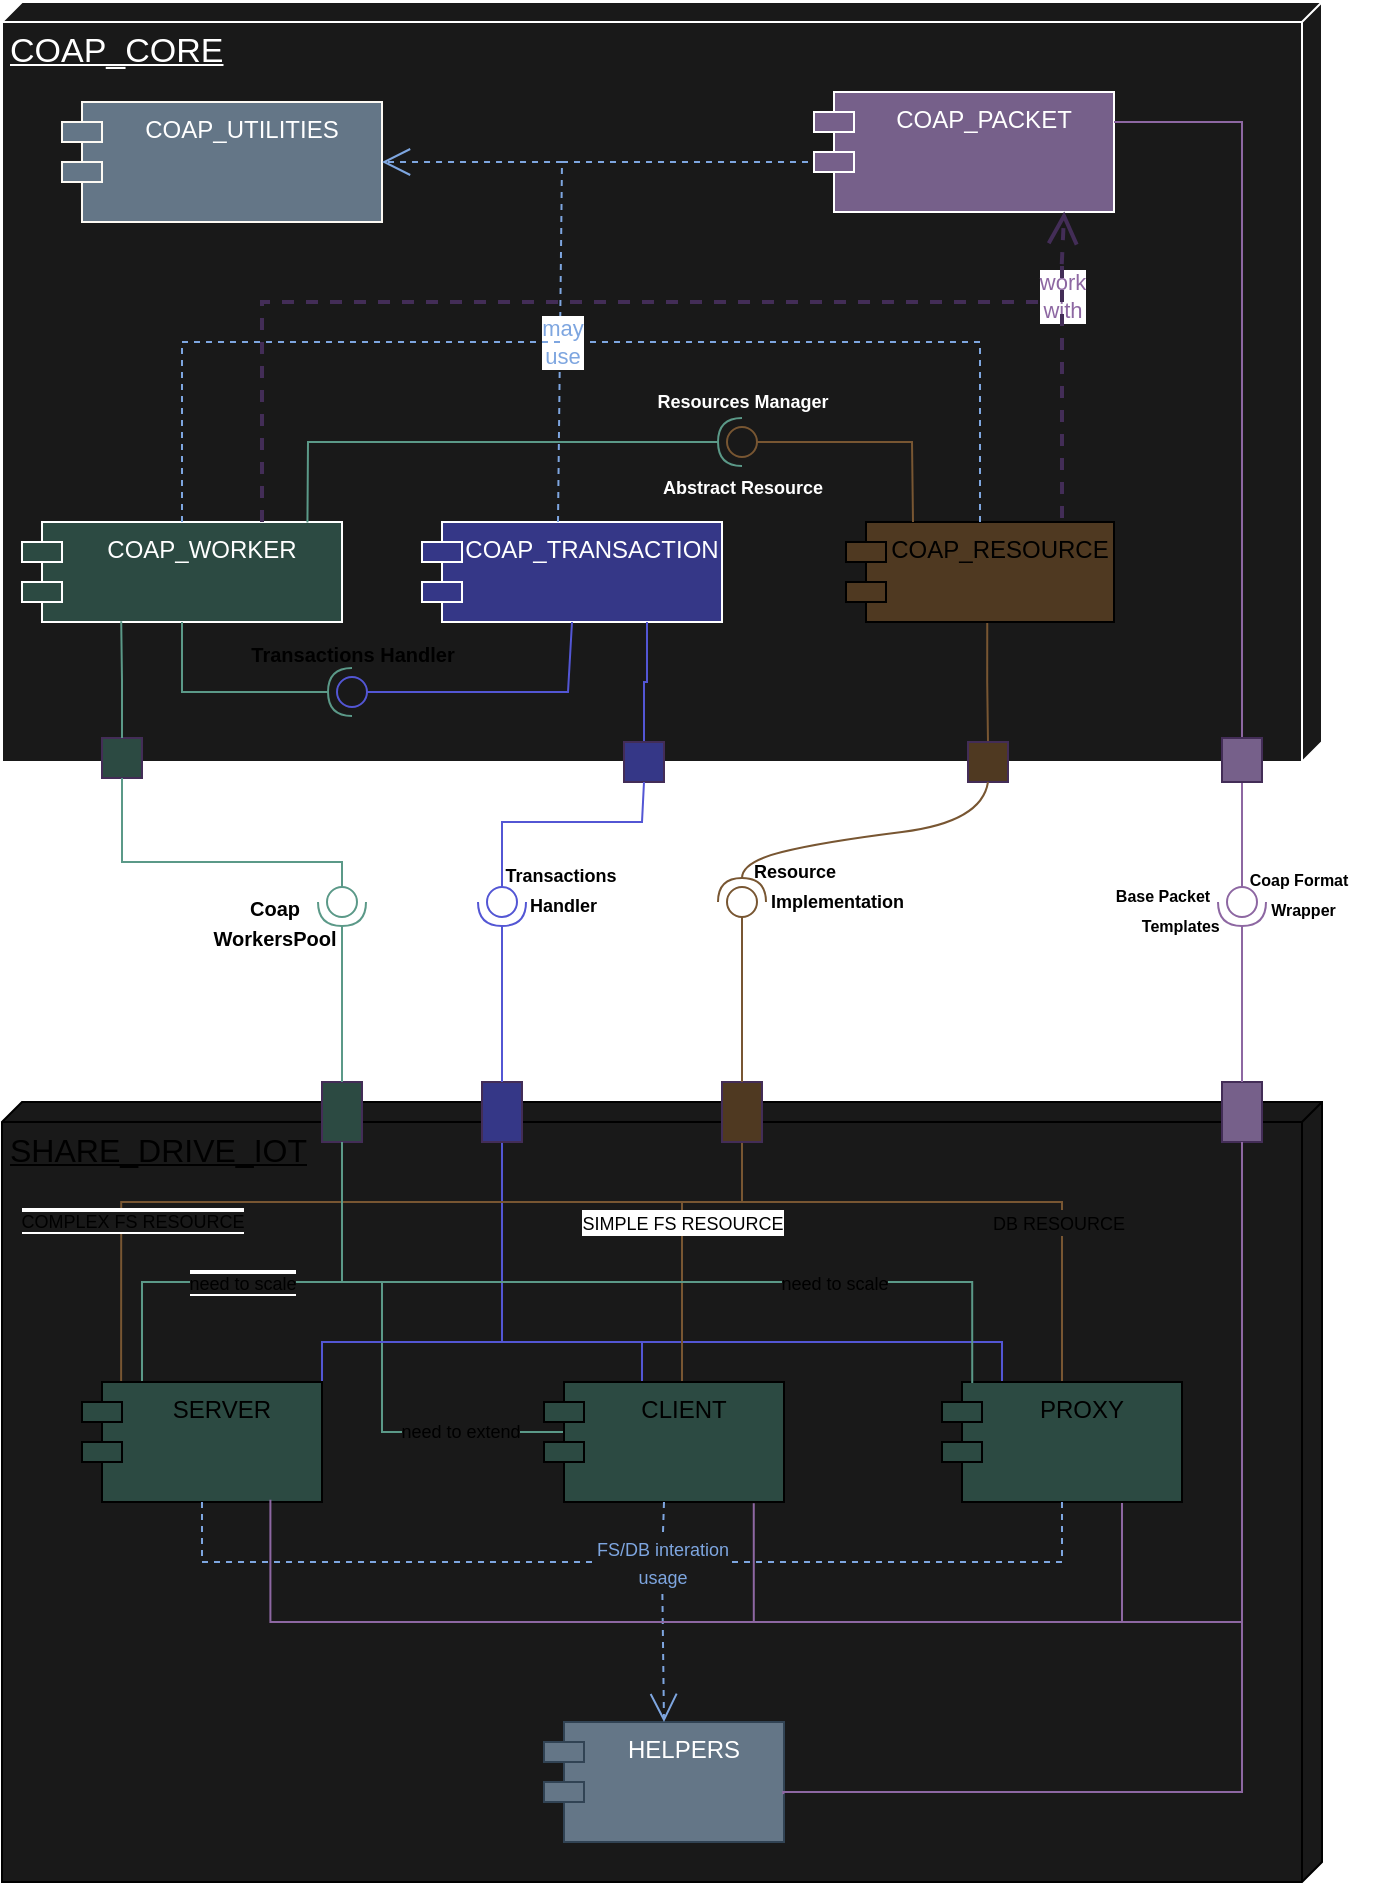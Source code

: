 <mxfile version="22.1.18" type="device">
  <diagram name="Page-1" id="5f0bae14-7c28-e335-631c-24af17079c00">
    <mxGraphModel dx="2029" dy="1170" grid="0" gridSize="10" guides="1" tooltips="1" connect="1" arrows="1" fold="1" page="0" pageScale="1" pageWidth="1100" pageHeight="850" background="none" math="0" shadow="0">
      <root>
        <mxCell id="0" />
        <mxCell id="1" parent="0" />
        <mxCell id="oWn03dGWfOZ8N2SCoiVd-1" value="&lt;font style=&quot;font-size: 17px;&quot;&gt;COAP_CORE&lt;/font&gt;" style="verticalAlign=top;align=left;spacingTop=8;spacingLeft=2;spacingRight=12;shape=cube;size=10;direction=south;fontStyle=4;html=1;whiteSpace=wrap;fillColor=#191919;fontColor=#ffffff;strokeColor=#FFFFFF;gradientColor=none;" vertex="1" parent="1">
          <mxGeometry x="360" y="190" width="660" height="380" as="geometry" />
        </mxCell>
        <mxCell id="oWn03dGWfOZ8N2SCoiVd-2" value="COAP_PACKET" style="shape=module;align=left;spacingLeft=20;align=center;verticalAlign=top;whiteSpace=wrap;html=1;fillColor=#76608a;fontColor=#ffffff;strokeColor=#ffffff;" vertex="1" parent="1">
          <mxGeometry x="766" y="235" width="150" height="60" as="geometry" />
        </mxCell>
        <mxCell id="oWn03dGWfOZ8N2SCoiVd-3" value="COAP_TRANSACTION" style="shape=module;align=left;spacingLeft=20;align=center;verticalAlign=top;whiteSpace=wrap;html=1;fillColor=#353787;fontColor=#ffffff;strokeColor=#ffffff;" vertex="1" parent="1">
          <mxGeometry x="570" y="450" width="150" height="50" as="geometry" />
        </mxCell>
        <mxCell id="oWn03dGWfOZ8N2SCoiVd-4" value="COAP_WORKER" style="shape=module;align=left;spacingLeft=20;align=center;verticalAlign=top;whiteSpace=wrap;html=1;fillColor=#2C4A42;fontColor=#ffffff;strokeColor=#ffffff;" vertex="1" parent="1">
          <mxGeometry x="370" y="450" width="160" height="50" as="geometry" />
        </mxCell>
        <mxCell id="oWn03dGWfOZ8N2SCoiVd-5" value="COAP_UTILITIES" style="shape=module;align=left;spacingLeft=20;align=center;verticalAlign=top;whiteSpace=wrap;html=1;fillColor=#647687;fontColor=#ffffff;strokeColor=#FCF9F3;" vertex="1" parent="1">
          <mxGeometry x="390" y="240" width="160" height="60" as="geometry" />
        </mxCell>
        <mxCell id="oWn03dGWfOZ8N2SCoiVd-45" style="edgeStyle=orthogonalEdgeStyle;rounded=0;orthogonalLoop=1;jettySize=auto;html=1;endArrow=none;endFill=0;strokeColor=#785632;exitX=0.527;exitY=1.001;exitDx=0;exitDy=0;exitPerimeter=0;" edge="1" parent="1" source="oWn03dGWfOZ8N2SCoiVd-6" target="oWn03dGWfOZ8N2SCoiVd-41">
          <mxGeometry relative="1" as="geometry" />
        </mxCell>
        <mxCell id="oWn03dGWfOZ8N2SCoiVd-6" value="COAP_RESOURCE" style="shape=module;align=left;spacingLeft=20;align=center;verticalAlign=top;whiteSpace=wrap;html=1;fillColor=#4F3921;" vertex="1" parent="1">
          <mxGeometry x="782" y="450" width="134" height="50" as="geometry" />
        </mxCell>
        <mxCell id="oWn03dGWfOZ8N2SCoiVd-16" value="" style="endArrow=none;endSize=12;dashed=1;html=1;rounded=0;exitX=0.5;exitY=0;exitDx=0;exitDy=0;endFill=0;strokeColor=#7EA6E0;" edge="1" parent="1" source="oWn03dGWfOZ8N2SCoiVd-6">
          <mxGeometry x="0.2" width="160" relative="1" as="geometry">
            <mxPoint x="389" y="372" as="sourcePoint" />
            <mxPoint x="640" y="360" as="targetPoint" />
            <Array as="points">
              <mxPoint x="849" y="360" />
            </Array>
            <mxPoint as="offset" />
          </mxGeometry>
        </mxCell>
        <mxCell id="oWn03dGWfOZ8N2SCoiVd-18" value="&lt;font color=&quot;#7ea6e0&quot;&gt;may&lt;br&gt;use&lt;/font&gt;" style="endArrow=open;endSize=12;dashed=1;html=1;rounded=0;entryX=1;entryY=0.5;entryDx=0;entryDy=0;fillColor=#647687;strokeColor=#7EA6E0;" edge="1" parent="1" target="oWn03dGWfOZ8N2SCoiVd-5">
          <mxGeometry x="-0.333" y="-1" width="160" relative="1" as="geometry">
            <mxPoint x="638" y="450" as="sourcePoint" />
            <mxPoint x="640.0" y="270" as="targetPoint" />
            <Array as="points">
              <mxPoint x="640" y="270" />
            </Array>
            <mxPoint as="offset" />
          </mxGeometry>
        </mxCell>
        <mxCell id="oWn03dGWfOZ8N2SCoiVd-23" value="" style="endArrow=none;endSize=15;dashed=1;html=1;rounded=0;endFill=0;entryX=0;entryY=0;entryDx=0;entryDy=35;entryPerimeter=0;startArrow=none;startFill=0;targetPerimeterSpacing=24;sourcePerimeterSpacing=13;jumpSize=6;fillColor=#647687;strokeColor=#7EA6E0;" edge="1" parent="1" target="oWn03dGWfOZ8N2SCoiVd-2">
          <mxGeometry x="0.2" width="160" relative="1" as="geometry">
            <mxPoint x="640" y="270" as="sourcePoint" />
            <mxPoint x="790.45" y="268.12" as="targetPoint" />
            <Array as="points" />
            <mxPoint as="offset" />
          </mxGeometry>
        </mxCell>
        <mxCell id="oWn03dGWfOZ8N2SCoiVd-25" value="" style="endArrow=none;endSize=12;dashed=1;html=1;rounded=0;exitX=0.5;exitY=0;exitDx=0;exitDy=0;endFill=0;strokeColor=#7EA6E0;" edge="1" parent="1" source="oWn03dGWfOZ8N2SCoiVd-4">
          <mxGeometry width="160" relative="1" as="geometry">
            <mxPoint x="430" y="440" as="sourcePoint" />
            <mxPoint x="640" y="360" as="targetPoint" />
            <Array as="points">
              <mxPoint x="450" y="360" />
            </Array>
          </mxGeometry>
        </mxCell>
        <mxCell id="oWn03dGWfOZ8N2SCoiVd-27" value="&lt;font color=&quot;#8d67a2&quot;&gt;work&lt;br&gt;with&lt;/font&gt;" style="endArrow=open;endSize=12;dashed=1;html=1;rounded=0;entryX=0.834;entryY=0.996;entryDx=0;entryDy=0;exitX=0.75;exitY=0;exitDx=0;exitDy=0;fillColor=#76608a;strokeColor=#432D57;entryPerimeter=0;strokeWidth=2;" edge="1" parent="1" source="oWn03dGWfOZ8N2SCoiVd-4" target="oWn03dGWfOZ8N2SCoiVd-2">
          <mxGeometry x="0.85" y="-1" width="160" relative="1" as="geometry">
            <mxPoint x="720" y="410" as="sourcePoint" />
            <mxPoint x="880" y="410" as="targetPoint" />
            <Array as="points">
              <mxPoint x="490" y="340" />
              <mxPoint x="889" y="340" />
            </Array>
            <mxPoint as="offset" />
          </mxGeometry>
        </mxCell>
        <mxCell id="oWn03dGWfOZ8N2SCoiVd-28" value="" style="endArrow=none;endSize=12;dashed=1;html=1;rounded=0;exitX=0.806;exitY=-0.04;exitDx=0;exitDy=0;endFill=0;fillColor=#76608a;strokeColor=#432D57;strokeWidth=2;exitPerimeter=0;" edge="1" parent="1" source="oWn03dGWfOZ8N2SCoiVd-6">
          <mxGeometry width="160" relative="1" as="geometry">
            <mxPoint x="881.5" y="450" as="sourcePoint" />
            <mxPoint x="890" y="320" as="targetPoint" />
          </mxGeometry>
        </mxCell>
        <mxCell id="oWn03dGWfOZ8N2SCoiVd-29" value="" style="rounded=0;orthogonalLoop=1;jettySize=auto;html=1;endArrow=halfCircle;endFill=0;endSize=10;strokeWidth=1;sketch=0;exitX=0.5;exitY=1;exitDx=0;exitDy=0;strokeColor=#5B9988;" edge="1" target="oWn03dGWfOZ8N2SCoiVd-31" parent="1" source="oWn03dGWfOZ8N2SCoiVd-4">
          <mxGeometry relative="1" as="geometry">
            <mxPoint x="730" y="345" as="sourcePoint" />
            <Array as="points">
              <mxPoint x="450" y="535" />
            </Array>
          </mxGeometry>
        </mxCell>
        <mxCell id="oWn03dGWfOZ8N2SCoiVd-30" value="" style="rounded=0;orthogonalLoop=1;jettySize=auto;html=1;endArrow=oval;endFill=0;sketch=0;sourcePerimeterSpacing=0;targetPerimeterSpacing=0;endSize=15;exitX=0.5;exitY=1;exitDx=0;exitDy=0;strokeColor=#5356D4;" edge="1" target="oWn03dGWfOZ8N2SCoiVd-31" parent="1" source="oWn03dGWfOZ8N2SCoiVd-3">
          <mxGeometry relative="1" as="geometry">
            <mxPoint x="690" y="345" as="sourcePoint" />
            <Array as="points">
              <mxPoint x="643" y="535" />
            </Array>
          </mxGeometry>
        </mxCell>
        <mxCell id="oWn03dGWfOZ8N2SCoiVd-31" value="" style="ellipse;whiteSpace=wrap;html=1;align=center;aspect=fixed;fillColor=none;strokeColor=none;resizable=0;perimeter=centerPerimeter;rotatable=0;allowArrows=0;points=[];outlineConnect=1;" vertex="1" parent="1">
          <mxGeometry x="530" y="530" width="10" height="10" as="geometry" />
        </mxCell>
        <mxCell id="oWn03dGWfOZ8N2SCoiVd-32" value="&lt;font style=&quot;font-size: 10px;&quot;&gt;Transactions Handler&lt;/font&gt;" style="text;align=center;fontStyle=1;verticalAlign=middle;spacingLeft=3;spacingRight=3;strokeColor=none;rotatable=0;points=[[0,0.5],[1,0.5]];portConstraint=eastwest;html=1;fillColor=none;" vertex="1" parent="1">
          <mxGeometry x="485" y="510" width="100" height="12" as="geometry" />
        </mxCell>
        <mxCell id="oWn03dGWfOZ8N2SCoiVd-64" style="edgeStyle=orthogonalEdgeStyle;rounded=0;orthogonalLoop=1;jettySize=auto;html=1;entryX=1;entryY=0.25;entryDx=0;entryDy=0;strokeColor=#8D67A2;endArrow=none;endFill=0;exitX=0.5;exitY=0;exitDx=0;exitDy=0;" edge="1" parent="1" source="oWn03dGWfOZ8N2SCoiVd-68" target="oWn03dGWfOZ8N2SCoiVd-2">
          <mxGeometry relative="1" as="geometry" />
        </mxCell>
        <mxCell id="oWn03dGWfOZ8N2SCoiVd-37" value="" style="rounded=0;orthogonalLoop=1;jettySize=auto;html=1;endArrow=halfCircle;endFill=0;endSize=10;strokeWidth=1;sketch=0;exitX=0.892;exitY=0.006;exitDx=0;exitDy=0;exitPerimeter=0;strokeColor=#5B9988;" edge="1" parent="1" source="oWn03dGWfOZ8N2SCoiVd-4">
          <mxGeometry relative="1" as="geometry">
            <mxPoint x="820" y="485" as="sourcePoint" />
            <mxPoint x="730" y="410" as="targetPoint" />
            <Array as="points">
              <mxPoint x="513" y="410" />
            </Array>
          </mxGeometry>
        </mxCell>
        <mxCell id="oWn03dGWfOZ8N2SCoiVd-38" value="" style="rounded=0;orthogonalLoop=1;jettySize=auto;html=1;endArrow=oval;endFill=0;sketch=0;sourcePerimeterSpacing=0;targetPerimeterSpacing=0;endSize=15;exitX=0.25;exitY=0;exitDx=0;exitDy=0;fillColor=#a0522d;strokeColor=#785632;" edge="1" parent="1" source="oWn03dGWfOZ8N2SCoiVd-6">
          <mxGeometry relative="1" as="geometry">
            <mxPoint x="780" y="485" as="sourcePoint" />
            <mxPoint x="730" y="410" as="targetPoint" />
            <Array as="points">
              <mxPoint x="815" y="410" />
            </Array>
          </mxGeometry>
        </mxCell>
        <mxCell id="oWn03dGWfOZ8N2SCoiVd-39" value="" style="ellipse;whiteSpace=wrap;html=1;align=center;aspect=fixed;fillColor=none;strokeColor=none;resizable=0;perimeter=centerPerimeter;rotatable=0;allowArrows=0;points=[];outlineConnect=1;" vertex="1" parent="1">
          <mxGeometry x="766" y="420" width="10" height="10" as="geometry" />
        </mxCell>
        <mxCell id="oWn03dGWfOZ8N2SCoiVd-40" value="&lt;font style=&quot;font-size: 9px;&quot;&gt;&lt;font style=&quot;font-size: 9px;&quot; color=&quot;#ffffff&quot;&gt;Resources Manager&lt;br&gt;&lt;br&gt;&lt;br&gt;Abstract Resource&lt;/font&gt;&lt;br&gt;&lt;/font&gt;" style="text;align=center;fontStyle=1;verticalAlign=middle;spacingLeft=3;spacingRight=3;strokeColor=none;rotatable=0;points=[[0,0.5],[1,0.5]];portConstraint=eastwest;html=1;fillColor=none;fontColor=#000000;" vertex="1" parent="1">
          <mxGeometry x="680" y="380" width="100" height="60" as="geometry" />
        </mxCell>
        <mxCell id="oWn03dGWfOZ8N2SCoiVd-41" value="" style="rounded=0;whiteSpace=wrap;html=1;fillColor=#4F3921;fontColor=#ffffff;strokeColor=#432D57;" vertex="1" parent="1">
          <mxGeometry x="843" y="560" width="20" height="20" as="geometry" />
        </mxCell>
        <mxCell id="oWn03dGWfOZ8N2SCoiVd-50" style="edgeStyle=orthogonalEdgeStyle;rounded=0;orthogonalLoop=1;jettySize=auto;html=1;entryX=0.75;entryY=1;entryDx=0;entryDy=0;endArrow=none;endFill=0;strokeColor=#5356D4;" edge="1" parent="1" source="oWn03dGWfOZ8N2SCoiVd-42" target="oWn03dGWfOZ8N2SCoiVd-3">
          <mxGeometry relative="1" as="geometry" />
        </mxCell>
        <mxCell id="oWn03dGWfOZ8N2SCoiVd-42" value="" style="rounded=0;whiteSpace=wrap;html=1;fillColor=#353787;fontColor=#ffffff;strokeColor=#432D57;" vertex="1" parent="1">
          <mxGeometry x="671" y="560" width="20" height="20" as="geometry" />
        </mxCell>
        <mxCell id="oWn03dGWfOZ8N2SCoiVd-43" value="" style="rounded=0;whiteSpace=wrap;html=1;fillColor=#2C4A42;fontColor=#ffffff;strokeColor=#432D57;" vertex="1" parent="1">
          <mxGeometry x="410" y="558" width="20" height="20" as="geometry" />
        </mxCell>
        <mxCell id="oWn03dGWfOZ8N2SCoiVd-46" value="" style="rounded=0;orthogonalLoop=1;jettySize=auto;html=1;endArrow=halfCircle;endFill=0;endSize=10;strokeWidth=1;sketch=0;fontSize=12;curved=1;exitX=0.5;exitY=1;exitDx=0;exitDy=0;strokeColor=#785632;" edge="1" parent="1" source="oWn03dGWfOZ8N2SCoiVd-41">
          <mxGeometry relative="1" as="geometry">
            <mxPoint x="855" y="575" as="sourcePoint" />
            <mxPoint x="730" y="640" as="targetPoint" />
            <Array as="points">
              <mxPoint x="850" y="600" />
              <mxPoint x="770" y="610" />
              <mxPoint x="730" y="620" />
            </Array>
          </mxGeometry>
        </mxCell>
        <mxCell id="oWn03dGWfOZ8N2SCoiVd-47" value="" style="ellipse;whiteSpace=wrap;html=1;align=center;aspect=fixed;fillColor=none;strokeColor=none;resizable=0;perimeter=centerPerimeter;rotatable=0;allowArrows=0;points=[];outlineConnect=1;" vertex="1" parent="1">
          <mxGeometry x="830" y="570" width="10" height="10" as="geometry" />
        </mxCell>
        <mxCell id="oWn03dGWfOZ8N2SCoiVd-51" style="edgeStyle=orthogonalEdgeStyle;rounded=0;orthogonalLoop=1;jettySize=auto;html=1;entryX=0.31;entryY=0.993;entryDx=0;entryDy=0;entryPerimeter=0;endArrow=none;endFill=0;strokeColor=#5B9988;" edge="1" parent="1" source="oWn03dGWfOZ8N2SCoiVd-43" target="oWn03dGWfOZ8N2SCoiVd-4">
          <mxGeometry relative="1" as="geometry" />
        </mxCell>
        <mxCell id="oWn03dGWfOZ8N2SCoiVd-53" value="" style="ellipse;whiteSpace=wrap;html=1;align=center;aspect=fixed;fillColor=none;strokeColor=none;resizable=0;perimeter=centerPerimeter;rotatable=0;allowArrows=0;points=[];outlineConnect=1;" vertex="1" parent="1">
          <mxGeometry x="670" y="510" width="10" height="10" as="geometry" />
        </mxCell>
        <mxCell id="oWn03dGWfOZ8N2SCoiVd-57" value="" style="rounded=0;orthogonalLoop=1;jettySize=auto;html=1;endArrow=oval;endFill=0;sketch=0;sourcePerimeterSpacing=0;targetPerimeterSpacing=0;endSize=15;exitX=0.5;exitY=1;exitDx=0;exitDy=0;strokeColor=#5B9988;" edge="1" parent="1" source="oWn03dGWfOZ8N2SCoiVd-43">
          <mxGeometry relative="1" as="geometry">
            <mxPoint x="660" y="515" as="sourcePoint" />
            <mxPoint x="530" y="640" as="targetPoint" />
            <Array as="points">
              <mxPoint x="420" y="620" />
              <mxPoint x="530" y="620" />
            </Array>
          </mxGeometry>
        </mxCell>
        <mxCell id="oWn03dGWfOZ8N2SCoiVd-58" value="" style="ellipse;whiteSpace=wrap;html=1;align=center;aspect=fixed;fillColor=none;strokeColor=none;resizable=0;perimeter=centerPerimeter;rotatable=0;allowArrows=0;points=[];outlineConnect=1;" vertex="1" parent="1">
          <mxGeometry x="675" y="510" width="10" height="10" as="geometry" />
        </mxCell>
        <mxCell id="oWn03dGWfOZ8N2SCoiVd-60" value="" style="rounded=0;orthogonalLoop=1;jettySize=auto;html=1;endArrow=oval;endFill=0;sketch=0;sourcePerimeterSpacing=0;targetPerimeterSpacing=0;endSize=15;exitX=0.5;exitY=1;exitDx=0;exitDy=0;strokeColor=#5356D4;strokeWidth=1;" edge="1" parent="1" source="oWn03dGWfOZ8N2SCoiVd-42">
          <mxGeometry relative="1" as="geometry">
            <mxPoint x="671" y="625" as="sourcePoint" />
            <mxPoint x="610" y="640" as="targetPoint" />
            <Array as="points">
              <mxPoint x="680" y="600" />
              <mxPoint x="610" y="600" />
            </Array>
          </mxGeometry>
        </mxCell>
        <mxCell id="oWn03dGWfOZ8N2SCoiVd-61" value="" style="ellipse;whiteSpace=wrap;html=1;align=center;aspect=fixed;fillColor=none;strokeColor=none;resizable=0;perimeter=centerPerimeter;rotatable=0;allowArrows=0;points=[];outlineConnect=1;" vertex="1" parent="1">
          <mxGeometry x="686" y="620" width="10" height="10" as="geometry" />
        </mxCell>
        <mxCell id="oWn03dGWfOZ8N2SCoiVd-67" value="" style="rounded=0;orthogonalLoop=1;jettySize=auto;html=1;endArrow=oval;endFill=0;sketch=0;sourcePerimeterSpacing=0;targetPerimeterSpacing=0;endSize=15;exitX=0.5;exitY=1;exitDx=0;exitDy=0;strokeColor=#8D67A2;fillColor=#76608a;" edge="1" parent="1" source="oWn03dGWfOZ8N2SCoiVd-68">
          <mxGeometry relative="1" as="geometry">
            <mxPoint x="1030.0" y="387.0" as="sourcePoint" />
            <mxPoint x="980" y="640" as="targetPoint" />
            <Array as="points">
              <mxPoint x="980" y="600" />
              <mxPoint x="980" y="610" />
            </Array>
          </mxGeometry>
        </mxCell>
        <mxCell id="oWn03dGWfOZ8N2SCoiVd-68" value="" style="rounded=0;whiteSpace=wrap;html=1;fillColor=#76608a;fontColor=#ffffff;strokeColor=#432D57;" vertex="1" parent="1">
          <mxGeometry x="970" y="558" width="20" height="22" as="geometry" />
        </mxCell>
        <mxCell id="oWn03dGWfOZ8N2SCoiVd-70" value="&lt;font style=&quot;font-size: 16px;&quot;&gt;SHARE_DRIVE_IOT&lt;/font&gt;" style="verticalAlign=top;align=left;spacingTop=8;spacingLeft=2;spacingRight=12;shape=cube;size=10;direction=south;fontStyle=4;html=1;whiteSpace=wrap;fillColor=#191919;" vertex="1" parent="1">
          <mxGeometry x="360" y="740" width="660" height="390" as="geometry" />
        </mxCell>
        <mxCell id="oWn03dGWfOZ8N2SCoiVd-111" style="edgeStyle=orthogonalEdgeStyle;rounded=0;orthogonalLoop=1;jettySize=auto;html=1;exitX=0.5;exitY=1;exitDx=0;exitDy=0;endArrow=none;endFill=0;strokeColor=#5B9988;entryX=0.25;entryY=0;entryDx=0;entryDy=0;" edge="1" parent="1" source="oWn03dGWfOZ8N2SCoiVd-71" target="oWn03dGWfOZ8N2SCoiVd-92">
          <mxGeometry relative="1" as="geometry">
            <Array as="points">
              <mxPoint x="530" y="830" />
              <mxPoint x="430" y="830" />
            </Array>
          </mxGeometry>
        </mxCell>
        <mxCell id="oWn03dGWfOZ8N2SCoiVd-112" value="&lt;font style=&quot;font-size: 9px; background-color: rgb(25, 25, 25);&quot;&gt;need to scale&lt;/font&gt;" style="edgeLabel;html=1;align=center;verticalAlign=middle;resizable=0;points=[];" vertex="1" connectable="0" parent="oWn03dGWfOZ8N2SCoiVd-111">
          <mxGeometry x="-0.026" y="3" relative="1" as="geometry">
            <mxPoint x="-13" y="-3" as="offset" />
          </mxGeometry>
        </mxCell>
        <mxCell id="oWn03dGWfOZ8N2SCoiVd-113" style="edgeStyle=orthogonalEdgeStyle;rounded=0;orthogonalLoop=1;jettySize=auto;html=1;exitX=0.5;exitY=1;exitDx=0;exitDy=0;entryX=0.084;entryY=0.411;entryDx=0;entryDy=0;endArrow=none;endFill=0;strokeColor=#5B9988;entryPerimeter=0;" edge="1" parent="1" source="oWn03dGWfOZ8N2SCoiVd-71" target="oWn03dGWfOZ8N2SCoiVd-93">
          <mxGeometry relative="1" as="geometry">
            <Array as="points">
              <mxPoint x="530" y="830" />
              <mxPoint x="550" y="830" />
              <mxPoint x="550" y="905" />
              <mxPoint x="661" y="905" />
            </Array>
          </mxGeometry>
        </mxCell>
        <mxCell id="oWn03dGWfOZ8N2SCoiVd-114" value="&lt;font style=&quot;font-size: 9px;&quot;&gt;need to extend&lt;/font&gt;" style="edgeLabel;html=1;align=center;verticalAlign=middle;resizable=0;points=[];labelBackgroundColor=#191919;" vertex="1" connectable="0" parent="oWn03dGWfOZ8N2SCoiVd-113">
          <mxGeometry x="0.377" y="1" relative="1" as="geometry">
            <mxPoint as="offset" />
          </mxGeometry>
        </mxCell>
        <mxCell id="oWn03dGWfOZ8N2SCoiVd-71" value="" style="rounded=0;whiteSpace=wrap;html=1;fillColor=#2C4A42;fontColor=#ffffff;strokeColor=#432D57;" vertex="1" parent="1">
          <mxGeometry x="520" y="730" width="20" height="30" as="geometry" />
        </mxCell>
        <mxCell id="oWn03dGWfOZ8N2SCoiVd-106" style="edgeStyle=orthogonalEdgeStyle;rounded=0;orthogonalLoop=1;jettySize=auto;html=1;exitX=0.5;exitY=1;exitDx=0;exitDy=0;entryX=0.397;entryY=0.006;entryDx=0;entryDy=0;endArrow=none;endFill=0;strokeColor=#5356D4;entryPerimeter=0;" edge="1" parent="1" source="oWn03dGWfOZ8N2SCoiVd-72" target="oWn03dGWfOZ8N2SCoiVd-93">
          <mxGeometry relative="1" as="geometry">
            <Array as="points">
              <mxPoint x="610" y="860" />
              <mxPoint x="680" y="860" />
              <mxPoint x="680" y="880" />
            </Array>
          </mxGeometry>
        </mxCell>
        <mxCell id="oWn03dGWfOZ8N2SCoiVd-107" style="edgeStyle=orthogonalEdgeStyle;rounded=0;orthogonalLoop=1;jettySize=auto;html=1;exitX=0.5;exitY=1;exitDx=0;exitDy=0;entryX=0.25;entryY=0;entryDx=0;entryDy=0;startArrow=none;startFill=0;endArrow=none;endFill=0;strokeColor=#5356D4;" edge="1" parent="1" source="oWn03dGWfOZ8N2SCoiVd-72" target="oWn03dGWfOZ8N2SCoiVd-94">
          <mxGeometry relative="1" as="geometry">
            <Array as="points">
              <mxPoint x="610" y="860" />
              <mxPoint x="860" y="860" />
            </Array>
          </mxGeometry>
        </mxCell>
        <mxCell id="oWn03dGWfOZ8N2SCoiVd-72" value="" style="rounded=0;whiteSpace=wrap;html=1;fillColor=#353787;fontColor=#ffffff;strokeColor=#432D57;" vertex="1" parent="1">
          <mxGeometry x="600" y="730" width="20" height="30" as="geometry" />
        </mxCell>
        <mxCell id="oWn03dGWfOZ8N2SCoiVd-96" style="edgeStyle=orthogonalEdgeStyle;rounded=0;orthogonalLoop=1;jettySize=auto;html=1;exitX=0.5;exitY=1;exitDx=0;exitDy=0;entryX=0.75;entryY=0;entryDx=0;entryDy=0;endArrow=none;endFill=0;strokeColor=#785632;" edge="1" parent="1" source="oWn03dGWfOZ8N2SCoiVd-73" target="oWn03dGWfOZ8N2SCoiVd-93">
          <mxGeometry relative="1" as="geometry">
            <Array as="points">
              <mxPoint x="730" y="790" />
              <mxPoint x="700" y="790" />
              <mxPoint x="700" y="880" />
            </Array>
          </mxGeometry>
        </mxCell>
        <mxCell id="oWn03dGWfOZ8N2SCoiVd-97" value="&lt;font style=&quot;&quot;&gt;&lt;font style=&quot;font-size: 9px;&quot;&gt;SIMPLE FS RESOURCE&lt;/font&gt;&lt;br&gt;&lt;/font&gt;" style="edgeLabel;html=1;align=center;verticalAlign=middle;resizable=0;points=[];labelBackgroundColor=default;" vertex="1" connectable="0" parent="oWn03dGWfOZ8N2SCoiVd-96">
          <mxGeometry x="-0.036" y="1" relative="1" as="geometry">
            <mxPoint x="-1" y="-13" as="offset" />
          </mxGeometry>
        </mxCell>
        <mxCell id="oWn03dGWfOZ8N2SCoiVd-73" value="" style="rounded=0;whiteSpace=wrap;html=1;fillColor=#4F3921;fontColor=#ffffff;strokeColor=#432D57;" vertex="1" parent="1">
          <mxGeometry x="720" y="730" width="20" height="30" as="geometry" />
        </mxCell>
        <mxCell id="oWn03dGWfOZ8N2SCoiVd-118" style="edgeStyle=orthogonalEdgeStyle;rounded=0;orthogonalLoop=1;jettySize=auto;html=1;exitX=0.5;exitY=1;exitDx=0;exitDy=0;entryX=0.75;entryY=1;entryDx=0;entryDy=0;startArrow=none;startFill=0;endArrow=none;endFill=0;strokeColor=#8D67A2;" edge="1" parent="1" source="oWn03dGWfOZ8N2SCoiVd-75" target="oWn03dGWfOZ8N2SCoiVd-94">
          <mxGeometry relative="1" as="geometry">
            <Array as="points">
              <mxPoint x="980" y="1000" />
              <mxPoint x="920" y="1000" />
            </Array>
          </mxGeometry>
        </mxCell>
        <mxCell id="oWn03dGWfOZ8N2SCoiVd-75" value="" style="rounded=0;whiteSpace=wrap;html=1;fillColor=#76608a;fontColor=#ffffff;strokeColor=#432D57;" vertex="1" parent="1">
          <mxGeometry x="970" y="730" width="20" height="30" as="geometry" />
        </mxCell>
        <mxCell id="oWn03dGWfOZ8N2SCoiVd-76" value="" style="rounded=0;orthogonalLoop=1;jettySize=auto;html=1;endArrow=halfCircle;endFill=0;endSize=10;strokeWidth=1;sketch=0;fontSize=12;curved=1;exitX=0.5;exitY=0;exitDx=0;exitDy=0;strokeColor=#5B9988;" edge="1" parent="1" source="oWn03dGWfOZ8N2SCoiVd-71">
          <mxGeometry relative="1" as="geometry">
            <mxPoint x="540" y="725" as="sourcePoint" />
            <mxPoint x="530" y="640" as="targetPoint" />
          </mxGeometry>
        </mxCell>
        <mxCell id="oWn03dGWfOZ8N2SCoiVd-77" value="" style="ellipse;whiteSpace=wrap;html=1;align=center;aspect=fixed;fillColor=none;strokeColor=none;resizable=0;perimeter=centerPerimeter;rotatable=0;allowArrows=0;points=[];outlineConnect=1;" vertex="1" parent="1">
          <mxGeometry x="770" y="660" width="10" height="10" as="geometry" />
        </mxCell>
        <mxCell id="oWn03dGWfOZ8N2SCoiVd-79" value="" style="rounded=0;orthogonalLoop=1;jettySize=auto;html=1;endArrow=halfCircle;endFill=0;endSize=10;strokeWidth=1;sketch=0;fontSize=12;curved=1;exitX=0.5;exitY=0;exitDx=0;exitDy=0;strokeColor=#5356D4;" edge="1" parent="1" source="oWn03dGWfOZ8N2SCoiVd-72">
          <mxGeometry relative="1" as="geometry">
            <mxPoint x="550" y="740" as="sourcePoint" />
            <mxPoint x="610" y="640" as="targetPoint" />
          </mxGeometry>
        </mxCell>
        <mxCell id="oWn03dGWfOZ8N2SCoiVd-81" value="" style="rounded=0;orthogonalLoop=1;jettySize=auto;html=1;endArrow=halfCircle;endFill=0;endSize=10;strokeWidth=1;sketch=0;fontSize=12;curved=1;exitX=0.5;exitY=0;exitDx=0;exitDy=0;strokeColor=#8D67A2;" edge="1" parent="1" source="oWn03dGWfOZ8N2SCoiVd-75">
          <mxGeometry relative="1" as="geometry">
            <mxPoint x="570" y="760" as="sourcePoint" />
            <mxPoint x="980" y="640" as="targetPoint" />
          </mxGeometry>
        </mxCell>
        <mxCell id="oWn03dGWfOZ8N2SCoiVd-82" value="" style="rounded=0;orthogonalLoop=1;jettySize=auto;html=1;endArrow=oval;endFill=0;sketch=0;sourcePerimeterSpacing=0;targetPerimeterSpacing=0;endSize=15;exitX=0.5;exitY=0;exitDx=0;exitDy=0;strokeColor=#785632;" edge="1" parent="1" source="oWn03dGWfOZ8N2SCoiVd-73">
          <mxGeometry relative="1" as="geometry">
            <mxPoint x="380" y="590" as="sourcePoint" />
            <mxPoint x="730" y="640" as="targetPoint" />
            <Array as="points">
              <mxPoint x="730" y="680" />
              <mxPoint x="730" y="650" />
              <mxPoint x="730" y="660" />
            </Array>
          </mxGeometry>
        </mxCell>
        <mxCell id="oWn03dGWfOZ8N2SCoiVd-83" value="&lt;font style=&quot;font-size: 9px;&quot;&gt;Resource&lt;br&gt;&amp;nbsp; &amp;nbsp; &amp;nbsp; &amp;nbsp; &amp;nbsp; &amp;nbsp; &amp;nbsp; &amp;nbsp; &amp;nbsp;Implementation&lt;/font&gt;" style="text;align=center;fontStyle=1;verticalAlign=middle;spacingLeft=3;spacingRight=3;strokeColor=none;rotatable=0;points=[[0,0.5],[1,0.5]];portConstraint=eastwest;html=1;" vertex="1" parent="1">
          <mxGeometry x="716" y="618" width="80" height="26" as="geometry" />
        </mxCell>
        <mxCell id="oWn03dGWfOZ8N2SCoiVd-85" value="&lt;span style=&quot;font-size: 8px;&quot;&gt;Base Packet&lt;br&gt;&amp;nbsp; &amp;nbsp; &amp;nbsp; &amp;nbsp; Templates&lt;br&gt;&lt;/span&gt;" style="text;align=center;fontStyle=1;verticalAlign=middle;spacingLeft=3;spacingRight=3;strokeColor=none;rotatable=0;points=[[0,0.5],[1,0.5]];portConstraint=eastwest;html=1;" vertex="1" parent="1">
          <mxGeometry x="900" y="630" width="80" height="26" as="geometry" />
        </mxCell>
        <mxCell id="oWn03dGWfOZ8N2SCoiVd-88" value="" style="ellipse;whiteSpace=wrap;html=1;align=center;aspect=fixed;fillColor=none;strokeColor=none;resizable=0;perimeter=centerPerimeter;rotatable=0;allowArrows=0;points=[];outlineConnect=1;" vertex="1" parent="1">
          <mxGeometry x="850" y="650" width="10" height="10" as="geometry" />
        </mxCell>
        <mxCell id="oWn03dGWfOZ8N2SCoiVd-89" value="&lt;span style=&quot;font-size: 8px;&quot;&gt;Coap Format&lt;br&gt;&amp;nbsp; Wrapper&lt;br&gt;&lt;/span&gt;" style="text;align=center;fontStyle=1;verticalAlign=middle;spacingLeft=3;spacingRight=3;strokeColor=none;rotatable=0;points=[[0,0.5],[1,0.5]];portConstraint=eastwest;html=1;" vertex="1" parent="1">
          <mxGeometry x="968" y="622" width="80" height="26" as="geometry" />
        </mxCell>
        <mxCell id="oWn03dGWfOZ8N2SCoiVd-90" value="&lt;font style=&quot;font-size: 9px;&quot;&gt;Transactions&lt;br&gt;&amp;nbsp;Handler&lt;/font&gt;" style="text;align=center;fontStyle=1;verticalAlign=middle;spacingLeft=3;spacingRight=3;strokeColor=none;rotatable=0;points=[[0,0.5],[1,0.5]];portConstraint=eastwest;html=1;fillColor=none;" vertex="1" parent="1">
          <mxGeometry x="589" y="627" width="100" height="12" as="geometry" />
        </mxCell>
        <mxCell id="oWn03dGWfOZ8N2SCoiVd-91" value="&lt;font size=&quot;1&quot;&gt;Coap &lt;br&gt;WorkersPool&lt;br&gt;&lt;/font&gt;" style="text;align=center;fontStyle=1;verticalAlign=middle;spacingLeft=3;spacingRight=3;strokeColor=none;rotatable=0;points=[[0,0.5],[1,0.5]];portConstraint=eastwest;html=1;fillColor=none;" vertex="1" parent="1">
          <mxGeometry x="446" y="644" width="100" height="12" as="geometry" />
        </mxCell>
        <mxCell id="oWn03dGWfOZ8N2SCoiVd-98" style="edgeStyle=orthogonalEdgeStyle;rounded=0;orthogonalLoop=1;jettySize=auto;html=1;endArrow=none;endFill=0;strokeColor=#785632;exitX=0.163;exitY=-0.008;exitDx=0;exitDy=0;exitPerimeter=0;" edge="1" parent="1" source="oWn03dGWfOZ8N2SCoiVd-92">
          <mxGeometry relative="1" as="geometry">
            <mxPoint x="700" y="790" as="targetPoint" />
            <mxPoint x="455.004" y="860" as="sourcePoint" />
            <Array as="points">
              <mxPoint x="420" y="790" />
              <mxPoint x="700" y="790" />
            </Array>
          </mxGeometry>
        </mxCell>
        <mxCell id="oWn03dGWfOZ8N2SCoiVd-110" style="edgeStyle=orthogonalEdgeStyle;rounded=0;orthogonalLoop=1;jettySize=auto;html=1;exitX=1;exitY=0;exitDx=0;exitDy=0;endArrow=none;endFill=0;strokeColor=#5356D4;" edge="1" parent="1" source="oWn03dGWfOZ8N2SCoiVd-92">
          <mxGeometry relative="1" as="geometry">
            <mxPoint x="610.0" y="830" as="targetPoint" />
            <Array as="points">
              <mxPoint x="520" y="860" />
              <mxPoint x="610" y="860" />
            </Array>
          </mxGeometry>
        </mxCell>
        <mxCell id="oWn03dGWfOZ8N2SCoiVd-92" value="SERVER" style="shape=module;align=left;spacingLeft=20;align=center;verticalAlign=top;whiteSpace=wrap;html=1;fillColor=#2C4A42;" vertex="1" parent="1">
          <mxGeometry x="400" y="880" width="120" height="60" as="geometry" />
        </mxCell>
        <mxCell id="oWn03dGWfOZ8N2SCoiVd-93" value="CLIENT" style="shape=module;align=left;spacingLeft=20;align=center;verticalAlign=top;whiteSpace=wrap;html=1;fillColor=#2C4A42;" vertex="1" parent="1">
          <mxGeometry x="631" y="880" width="120" height="60" as="geometry" />
        </mxCell>
        <mxCell id="oWn03dGWfOZ8N2SCoiVd-100" style="edgeStyle=orthogonalEdgeStyle;rounded=0;orthogonalLoop=1;jettySize=auto;html=1;endArrow=none;endFill=0;strokeColor=#785632;" edge="1" parent="1" source="oWn03dGWfOZ8N2SCoiVd-94">
          <mxGeometry relative="1" as="geometry">
            <mxPoint x="730" y="780" as="targetPoint" />
            <Array as="points">
              <mxPoint x="890" y="790" />
              <mxPoint x="730" y="790" />
            </Array>
          </mxGeometry>
        </mxCell>
        <mxCell id="oWn03dGWfOZ8N2SCoiVd-94" value="PROXY" style="shape=module;align=left;spacingLeft=20;align=center;verticalAlign=top;whiteSpace=wrap;html=1;fillColor=#2C4A42;" vertex="1" parent="1">
          <mxGeometry x="830" y="880" width="120" height="60" as="geometry" />
        </mxCell>
        <mxCell id="oWn03dGWfOZ8N2SCoiVd-95" value="HELPERS" style="shape=module;align=left;spacingLeft=20;align=center;verticalAlign=top;whiteSpace=wrap;html=1;fillColor=#647687;fontColor=#ffffff;strokeColor=#314354;" vertex="1" parent="1">
          <mxGeometry x="631" y="1050" width="120" height="60" as="geometry" />
        </mxCell>
        <mxCell id="oWn03dGWfOZ8N2SCoiVd-99" value="&lt;font style=&quot;font-size: 9px;&quot;&gt;&lt;span style=&quot;background-color: rgb(25, 25, 25);&quot;&gt;COMPLEX FS RESOURCE&lt;/span&gt;&lt;br&gt;&lt;/font&gt;" style="edgeLabel;html=1;align=center;verticalAlign=middle;resizable=0;points=[];" vertex="1" connectable="0" parent="1">
          <mxGeometry x="459.996" y="830" as="geometry">
            <mxPoint x="-35" y="-31" as="offset" />
          </mxGeometry>
        </mxCell>
        <mxCell id="oWn03dGWfOZ8N2SCoiVd-101" value="&lt;font style=&quot;font-size: 9px;&quot;&gt;&lt;span style=&quot;&quot;&gt;DB RESOURCE&lt;/span&gt;&lt;br&gt;&lt;/font&gt;" style="edgeLabel;html=1;align=center;verticalAlign=middle;resizable=0;points=[];labelBackgroundColor=#191919;" vertex="1" connectable="0" parent="1">
          <mxGeometry x="889.998" y="820" as="geometry">
            <mxPoint x="-2" y="-20" as="offset" />
          </mxGeometry>
        </mxCell>
        <mxCell id="oWn03dGWfOZ8N2SCoiVd-103" value="&lt;font color=&quot;#7ea6e0&quot;&gt;&lt;br&gt;&lt;/font&gt;" style="endArrow=none;endSize=12;dashed=1;html=1;rounded=0;fillColor=#647687;strokeColor=#7EA6E0;exitX=0.5;exitY=1;exitDx=0;exitDy=0;endFill=0;" edge="1" parent="1" source="oWn03dGWfOZ8N2SCoiVd-93">
          <mxGeometry x="-0.333" y="-1" width="160" relative="1" as="geometry">
            <mxPoint x="470" y="950" as="sourcePoint" />
            <mxPoint x="691" y="980" as="targetPoint" />
            <Array as="points">
              <mxPoint x="690" y="970" />
            </Array>
            <mxPoint as="offset" />
          </mxGeometry>
        </mxCell>
        <mxCell id="oWn03dGWfOZ8N2SCoiVd-104" value="&lt;font color=&quot;#7ea6e0&quot;&gt;&lt;br&gt;&lt;/font&gt;" style="endArrow=none;endSize=12;dashed=1;html=1;rounded=0;fillColor=#647687;strokeColor=#7EA6E0;exitX=0.5;exitY=1;exitDx=0;exitDy=0;endFill=0;" edge="1" parent="1" source="oWn03dGWfOZ8N2SCoiVd-94">
          <mxGeometry x="-0.333" y="-1" width="160" relative="1" as="geometry">
            <mxPoint x="685" y="950" as="sourcePoint" />
            <mxPoint x="690" y="970" as="targetPoint" />
            <Array as="points">
              <mxPoint x="890" y="970" />
              <mxPoint x="780" y="970" />
            </Array>
            <mxPoint as="offset" />
          </mxGeometry>
        </mxCell>
        <mxCell id="oWn03dGWfOZ8N2SCoiVd-102" value="&lt;font style=&quot;font-size: 9px;&quot; color=&quot;#7ea6e0&quot;&gt;FS/DB interation&lt;br&gt;usage&lt;br&gt;&lt;/font&gt;" style="endArrow=open;endSize=12;dashed=1;html=1;rounded=0;entryX=0.5;entryY=0;entryDx=0;entryDy=0;fillColor=#647687;strokeColor=#7EA6E0;exitX=0.5;exitY=1;exitDx=0;exitDy=0;labelBackgroundColor=#191919;" edge="1" parent="1" source="oWn03dGWfOZ8N2SCoiVd-92" target="oWn03dGWfOZ8N2SCoiVd-95">
          <mxGeometry x="0.529" width="160" relative="1" as="geometry">
            <mxPoint x="438" y="880" as="sourcePoint" />
            <mxPoint x="350" y="700" as="targetPoint" />
            <Array as="points">
              <mxPoint x="460" y="970" />
              <mxPoint x="570" y="970" />
              <mxPoint x="690" y="970" />
            </Array>
            <mxPoint as="offset" />
          </mxGeometry>
        </mxCell>
        <mxCell id="oWn03dGWfOZ8N2SCoiVd-115" style="edgeStyle=orthogonalEdgeStyle;rounded=0;orthogonalLoop=1;jettySize=auto;html=1;exitX=0.5;exitY=1;exitDx=0;exitDy=0;entryX=0.126;entryY=0.009;entryDx=0;entryDy=0;entryPerimeter=0;strokeColor=#5B9988;endArrow=none;endFill=0;" edge="1" parent="1" source="oWn03dGWfOZ8N2SCoiVd-71" target="oWn03dGWfOZ8N2SCoiVd-94">
          <mxGeometry relative="1" as="geometry">
            <Array as="points">
              <mxPoint x="530" y="830" />
              <mxPoint x="845" y="830" />
            </Array>
          </mxGeometry>
        </mxCell>
        <mxCell id="oWn03dGWfOZ8N2SCoiVd-116" value="&lt;font style=&quot;font-size: 9px;&quot;&gt;need to scale&lt;/font&gt;" style="edgeLabel;html=1;align=center;verticalAlign=middle;resizable=0;points=[];labelBackgroundColor=#191919;" vertex="1" connectable="0" parent="oWn03dGWfOZ8N2SCoiVd-115">
          <mxGeometry x="0.449" relative="1" as="geometry">
            <mxPoint as="offset" />
          </mxGeometry>
        </mxCell>
        <mxCell id="oWn03dGWfOZ8N2SCoiVd-119" style="edgeStyle=orthogonalEdgeStyle;rounded=0;orthogonalLoop=1;jettySize=auto;html=1;exitX=0.5;exitY=1;exitDx=0;exitDy=0;entryX=0.874;entryY=1.01;entryDx=0;entryDy=0;entryPerimeter=0;endArrow=none;endFill=0;strokeColor=#8D67A2;" edge="1" parent="1" source="oWn03dGWfOZ8N2SCoiVd-75" target="oWn03dGWfOZ8N2SCoiVd-93">
          <mxGeometry relative="1" as="geometry">
            <Array as="points">
              <mxPoint x="980" y="1000" />
              <mxPoint x="736" y="1000" />
            </Array>
          </mxGeometry>
        </mxCell>
        <mxCell id="oWn03dGWfOZ8N2SCoiVd-120" style="edgeStyle=orthogonalEdgeStyle;rounded=0;orthogonalLoop=1;jettySize=auto;html=1;exitX=0.5;exitY=1;exitDx=0;exitDy=0;entryX=0.785;entryY=0.981;entryDx=0;entryDy=0;entryPerimeter=0;endArrow=none;endFill=0;fillColor=#76608a;strokeColor=#8D67A2;" edge="1" parent="1" source="oWn03dGWfOZ8N2SCoiVd-75" target="oWn03dGWfOZ8N2SCoiVd-92">
          <mxGeometry relative="1" as="geometry">
            <Array as="points">
              <mxPoint x="980" y="1000" />
              <mxPoint x="494" y="1000" />
            </Array>
          </mxGeometry>
        </mxCell>
        <mxCell id="oWn03dGWfOZ8N2SCoiVd-121" style="edgeStyle=orthogonalEdgeStyle;rounded=0;orthogonalLoop=1;jettySize=auto;html=1;exitX=0.5;exitY=1;exitDx=0;exitDy=0;entryX=0.997;entryY=0.601;entryDx=0;entryDy=0;entryPerimeter=0;endArrow=none;endFill=0;strokeColor=#8D67A2;" edge="1" parent="1" source="oWn03dGWfOZ8N2SCoiVd-75" target="oWn03dGWfOZ8N2SCoiVd-95">
          <mxGeometry relative="1" as="geometry">
            <Array as="points">
              <mxPoint x="980" y="1085" />
              <mxPoint x="751" y="1085" />
            </Array>
          </mxGeometry>
        </mxCell>
      </root>
    </mxGraphModel>
  </diagram>
</mxfile>
